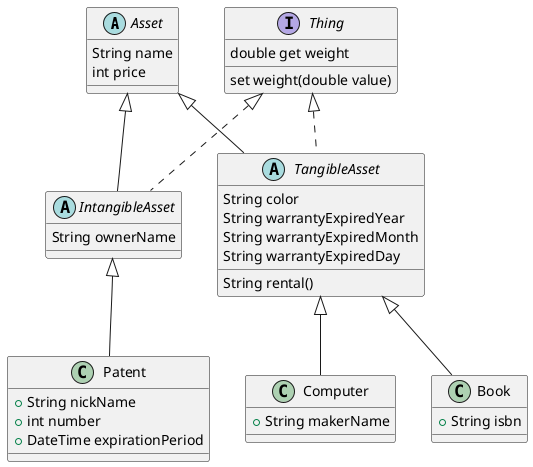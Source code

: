 @startuml

abstract class Asset {
String name
int price
}

interface Thing {
double get weight
set weight(double value)
}

'무형 자산
abstract class IntangibleAsset extends Asset implements Thing {
String ownerName
}

'유형 자산
abstract class TangibleAsset extends Asset implements Thing {
String color
String warrantyExpiredYear
String warrantyExpiredMonth
String warrantyExpiredDay

String rental()
}

'무형 자산 상속
class Patent extends IntangibleAsset {
'특허 명칭
+ String nickName
'특허 번호
+ int number
+ DateTime expirationPeriod
}

'유형 자산 상속
class Book extends TangibleAsset {
+ String isbn
}

'유형 자산 상속
class Computer extends TangibleAsset {
+ String makerName
}

@enduml